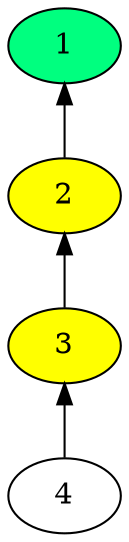 digraph time_source_tree {
  rankdir="BT";
  "2" -> "1";
  "3" -> "2";
  "4" -> "3";
  "1" [fillcolor="yellow" style="filled"];
  "2" [fillcolor="yellow" style="filled"];
  "3" [fillcolor="yellow" style="filled"];
  "1" [rank="source" fillcolor="#00FF7F" style="filled"];
}
